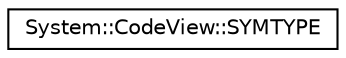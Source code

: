 digraph G
{
  edge [fontname="Helvetica",fontsize="10",labelfontname="Helvetica",labelfontsize="10"];
  node [fontname="Helvetica",fontsize="10",shape=record];
  rankdir="LR";
  Node1 [label="System::CodeView::SYMTYPE",height=0.2,width=0.4,color="black", fillcolor="white", style="filled",URL="$struct_system_1_1_code_view_1_1_s_y_m_t_y_p_e.html"];
}
